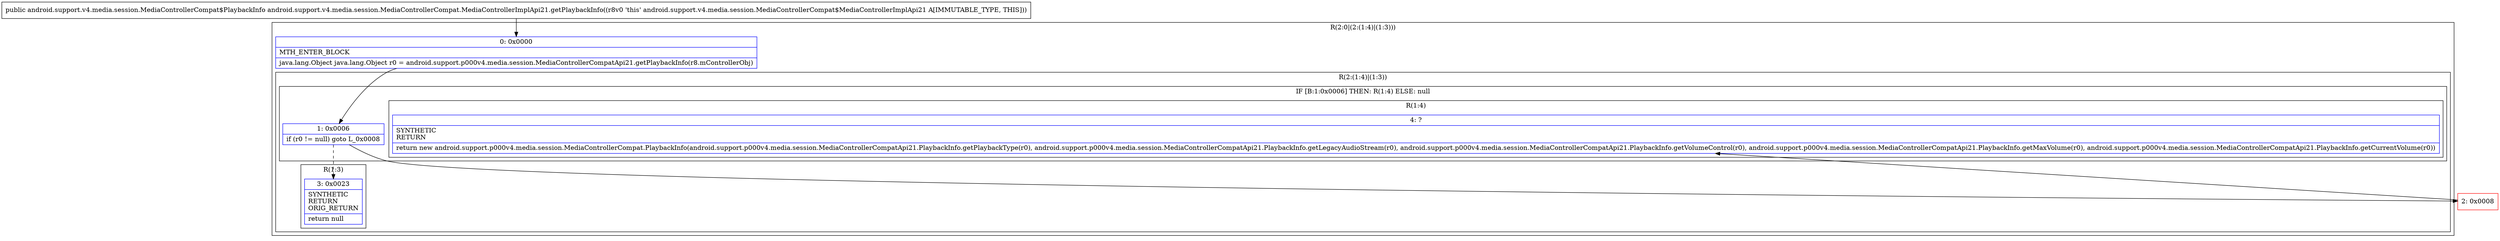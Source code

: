 digraph "CFG forandroid.support.v4.media.session.MediaControllerCompat.MediaControllerImplApi21.getPlaybackInfo()Landroid\/support\/v4\/media\/session\/MediaControllerCompat$PlaybackInfo;" {
subgraph cluster_Region_770722377 {
label = "R(2:0|(2:(1:4)|(1:3)))";
node [shape=record,color=blue];
Node_0 [shape=record,label="{0\:\ 0x0000|MTH_ENTER_BLOCK\l|java.lang.Object java.lang.Object r0 = android.support.p000v4.media.session.MediaControllerCompatApi21.getPlaybackInfo(r8.mControllerObj)\l}"];
subgraph cluster_Region_1246497828 {
label = "R(2:(1:4)|(1:3))";
node [shape=record,color=blue];
subgraph cluster_IfRegion_1597949398 {
label = "IF [B:1:0x0006] THEN: R(1:4) ELSE: null";
node [shape=record,color=blue];
Node_1 [shape=record,label="{1\:\ 0x0006|if (r0 != null) goto L_0x0008\l}"];
subgraph cluster_Region_1541640378 {
label = "R(1:4)";
node [shape=record,color=blue];
Node_4 [shape=record,label="{4\:\ ?|SYNTHETIC\lRETURN\l|return new android.support.p000v4.media.session.MediaControllerCompat.PlaybackInfo(android.support.p000v4.media.session.MediaControllerCompatApi21.PlaybackInfo.getPlaybackType(r0), android.support.p000v4.media.session.MediaControllerCompatApi21.PlaybackInfo.getLegacyAudioStream(r0), android.support.p000v4.media.session.MediaControllerCompatApi21.PlaybackInfo.getVolumeControl(r0), android.support.p000v4.media.session.MediaControllerCompatApi21.PlaybackInfo.getMaxVolume(r0), android.support.p000v4.media.session.MediaControllerCompatApi21.PlaybackInfo.getCurrentVolume(r0))\l}"];
}
}
subgraph cluster_Region_39879518 {
label = "R(1:3)";
node [shape=record,color=blue];
Node_3 [shape=record,label="{3\:\ 0x0023|SYNTHETIC\lRETURN\lORIG_RETURN\l|return null\l}"];
}
}
}
Node_2 [shape=record,color=red,label="{2\:\ 0x0008}"];
MethodNode[shape=record,label="{public android.support.v4.media.session.MediaControllerCompat$PlaybackInfo android.support.v4.media.session.MediaControllerCompat.MediaControllerImplApi21.getPlaybackInfo((r8v0 'this' android.support.v4.media.session.MediaControllerCompat$MediaControllerImplApi21 A[IMMUTABLE_TYPE, THIS])) }"];
MethodNode -> Node_0;
Node_0 -> Node_1;
Node_1 -> Node_2;
Node_1 -> Node_3[style=dashed];
Node_2 -> Node_4;
}

